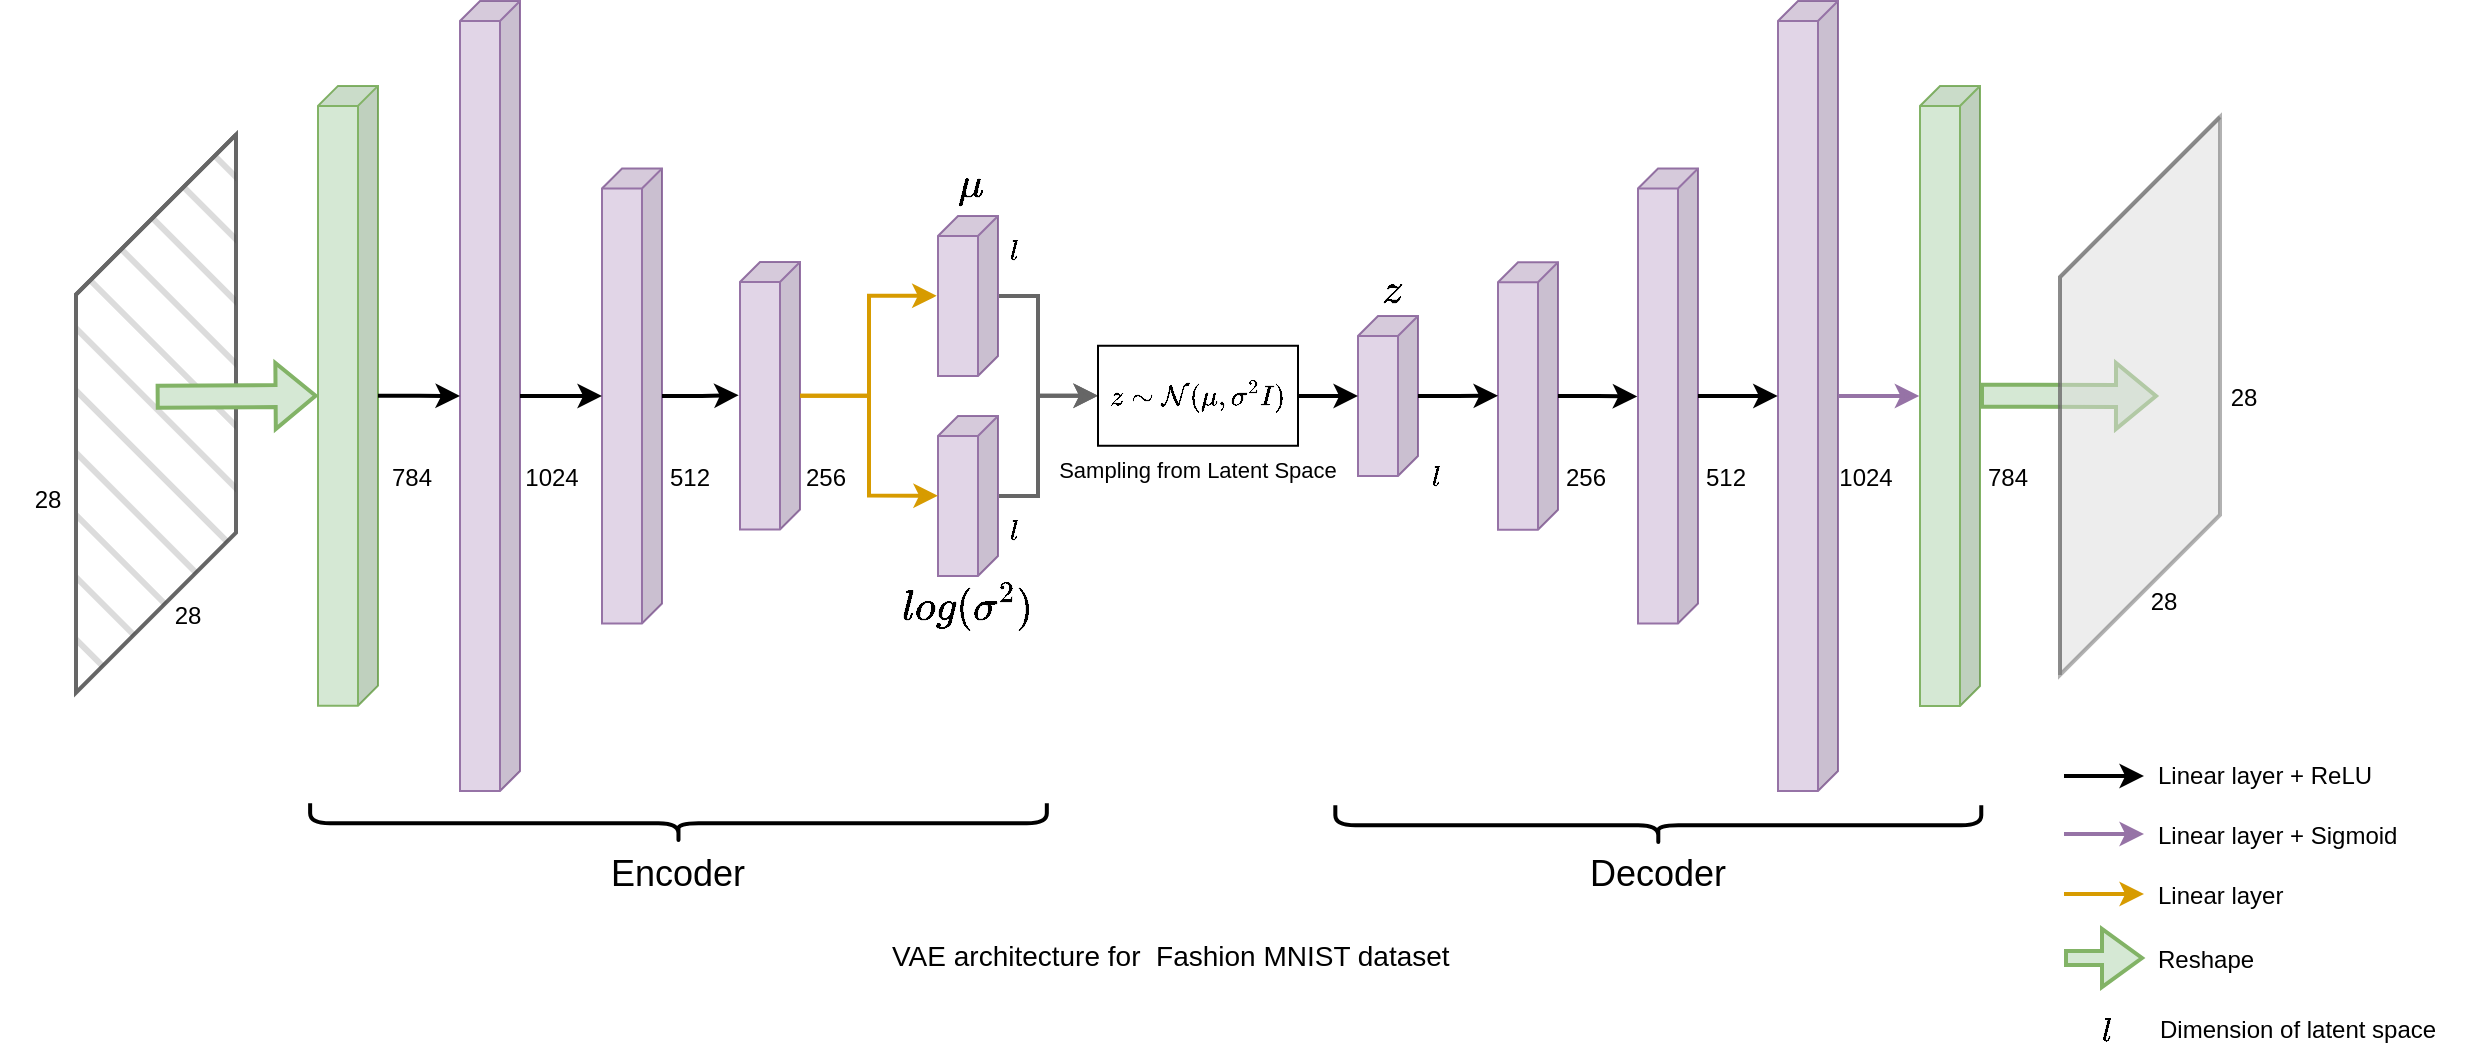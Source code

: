 <mxfile version="23.0.2" type="device">
  <diagram name="Page-1" id="9jqJuS_wZ6nRy9qb9Rd4">
    <mxGraphModel dx="3021" dy="1155" grid="1" gridSize="10" guides="1" tooltips="1" connect="1" arrows="1" fold="1" page="1" pageScale="1" pageWidth="827" pageHeight="1169" math="1" shadow="0">
      <root>
        <mxCell id="0" />
        <mxCell id="1" parent="0" />
        <mxCell id="nLyunpS9cHw3wHEgW1xE-66" value="" style="html=1;labelBackgroundColor=#ffffff;endArrow=classic;endFill=1;jettySize=auto;orthogonalLoop=1;strokeWidth=2;fontSize=14;rounded=0;exitX=0.502;exitY=0.47;exitDx=0;exitDy=0;exitPerimeter=0;shape=flexArrow;fillColor=#d5e8d4;strokeColor=#82b366;" edge="1" parent="1">
          <mxGeometry width="60" height="60" relative="1" as="geometry">
            <mxPoint x="831" y="304.88" as="sourcePoint" />
            <mxPoint x="920" y="305" as="targetPoint" />
          </mxGeometry>
        </mxCell>
        <mxCell id="nLyunpS9cHw3wHEgW1xE-1" value="" style="shape=cube;whiteSpace=wrap;html=1;boundedLbl=1;backgroundOutline=1;darkOpacity=0.05;darkOpacity2=0.1;flipH=1;flipV=0;size=80;fillColor=#f5f5f5;strokeColor=#666666;fontColor=#333333;fillStyle=hatch;strokeWidth=2;" vertex="1" parent="1">
          <mxGeometry x="-121" y="174.3" width="80" height="279" as="geometry" />
        </mxCell>
        <mxCell id="nLyunpS9cHw3wHEgW1xE-2" value="" style="shape=cube;whiteSpace=wrap;html=1;boundedLbl=1;backgroundOutline=1;darkOpacity=0.05;darkOpacity2=0.1;flipH=1;size=10;fillColor=#d5e8d4;strokeColor=#82b366;" vertex="1" parent="1">
          <mxGeometry y="149.94" width="30" height="309.88" as="geometry" />
        </mxCell>
        <mxCell id="nLyunpS9cHw3wHEgW1xE-3" value="" style="shape=cube;whiteSpace=wrap;html=1;boundedLbl=1;backgroundOutline=1;darkOpacity=0.05;darkOpacity2=0.1;flipH=1;size=10;fillColor=#e1d5e7;strokeColor=#9673a6;" vertex="1" parent="1">
          <mxGeometry x="71" y="107.5" width="30" height="395" as="geometry" />
        </mxCell>
        <mxCell id="nLyunpS9cHw3wHEgW1xE-4" value="" style="shape=cube;whiteSpace=wrap;html=1;boundedLbl=1;backgroundOutline=1;darkOpacity=0.05;darkOpacity2=0.1;flipH=1;size=10;fillColor=#e1d5e7;strokeColor=#9673a6;" vertex="1" parent="1">
          <mxGeometry x="142" y="191.25" width="30" height="227.5" as="geometry" />
        </mxCell>
        <mxCell id="nLyunpS9cHw3wHEgW1xE-5" value="" style="shape=cube;whiteSpace=wrap;html=1;boundedLbl=1;backgroundOutline=1;darkOpacity=0.05;darkOpacity2=0.1;flipH=1;size=10;fillColor=#e1d5e7;strokeColor=#9673a6;" vertex="1" parent="1">
          <mxGeometry x="211" y="238" width="30" height="133.75" as="geometry" />
        </mxCell>
        <mxCell id="nLyunpS9cHw3wHEgW1xE-42" style="edgeStyle=orthogonalEdgeStyle;rounded=0;orthogonalLoop=1;jettySize=auto;html=1;entryX=0;entryY=0.5;entryDx=0;entryDy=0;strokeWidth=2;fillColor=#f5f5f5;strokeColor=#666666;" edge="1" parent="1" source="nLyunpS9cHw3wHEgW1xE-6" target="nLyunpS9cHw3wHEgW1xE-34">
          <mxGeometry relative="1" as="geometry">
            <mxPoint x="320" y="305" as="targetPoint" />
            <Array as="points">
              <mxPoint x="360" y="255" />
              <mxPoint x="360" y="305" />
            </Array>
          </mxGeometry>
        </mxCell>
        <mxCell id="nLyunpS9cHw3wHEgW1xE-6" value="" style="shape=cube;whiteSpace=wrap;html=1;boundedLbl=1;backgroundOutline=1;darkOpacity=0.05;darkOpacity2=0.1;flipH=1;size=10;fillColor=#e1d5e7;strokeColor=#9673a6;" vertex="1" parent="1">
          <mxGeometry x="310" y="215" width="30" height="80" as="geometry" />
        </mxCell>
        <mxCell id="nLyunpS9cHw3wHEgW1xE-10" value="" style="shape=cube;whiteSpace=wrap;html=1;boundedLbl=1;backgroundOutline=1;darkOpacity=0.05;darkOpacity2=0.1;flipH=1;size=10;fillColor=#e1d5e7;strokeColor=#9673a6;" vertex="1" parent="1">
          <mxGeometry x="590" y="238.12" width="30" height="133.75" as="geometry" />
        </mxCell>
        <mxCell id="nLyunpS9cHw3wHEgW1xE-11" value="" style="shape=cube;whiteSpace=wrap;html=1;boundedLbl=1;backgroundOutline=1;darkOpacity=0.05;darkOpacity2=0.1;flipH=1;size=10;fillColor=#e1d5e7;strokeColor=#9673a6;" vertex="1" parent="1">
          <mxGeometry x="660" y="191.25" width="30" height="227.5" as="geometry" />
        </mxCell>
        <mxCell id="nLyunpS9cHw3wHEgW1xE-12" value="" style="shape=cube;whiteSpace=wrap;html=1;boundedLbl=1;backgroundOutline=1;darkOpacity=0.05;darkOpacity2=0.1;flipH=1;size=10;fillColor=#e1d5e7;strokeColor=#9673a6;" vertex="1" parent="1">
          <mxGeometry x="730" y="107.5" width="30" height="395" as="geometry" />
        </mxCell>
        <mxCell id="nLyunpS9cHw3wHEgW1xE-43" style="edgeStyle=orthogonalEdgeStyle;rounded=0;orthogonalLoop=1;jettySize=auto;html=1;entryX=0;entryY=0.5;entryDx=0;entryDy=0;strokeWidth=2;fillColor=#f5f5f5;strokeColor=#666666;" edge="1" parent="1" source="nLyunpS9cHw3wHEgW1xE-13" target="nLyunpS9cHw3wHEgW1xE-34">
          <mxGeometry relative="1" as="geometry">
            <mxPoint x="330" y="305" as="targetPoint" />
            <Array as="points">
              <mxPoint x="360" y="355" />
              <mxPoint x="360" y="305" />
            </Array>
          </mxGeometry>
        </mxCell>
        <mxCell id="nLyunpS9cHw3wHEgW1xE-13" value="" style="shape=cube;whiteSpace=wrap;html=1;boundedLbl=1;backgroundOutline=1;darkOpacity=0.05;darkOpacity2=0.1;flipH=1;size=10;fillColor=#e1d5e7;strokeColor=#9673a6;" vertex="1" parent="1">
          <mxGeometry x="310" y="315" width="30" height="80" as="geometry" />
        </mxCell>
        <mxCell id="nLyunpS9cHw3wHEgW1xE-14" value="" style="shape=cube;whiteSpace=wrap;html=1;boundedLbl=1;backgroundOutline=1;darkOpacity=0.05;darkOpacity2=0.1;flipH=1;size=10;fillColor=#e1d5e7;strokeColor=#9673a6;" vertex="1" parent="1">
          <mxGeometry x="520" y="265" width="30" height="80" as="geometry" />
        </mxCell>
        <mxCell id="nLyunpS9cHw3wHEgW1xE-15" value="" style="shape=cube;whiteSpace=wrap;html=1;boundedLbl=1;backgroundOutline=1;darkOpacity=0.05;darkOpacity2=0.1;flipH=1;size=10;fillColor=#d5e8d4;strokeColor=#82b366;" vertex="1" parent="1">
          <mxGeometry x="801" y="150" width="30" height="310" as="geometry" />
        </mxCell>
        <mxCell id="nLyunpS9cHw3wHEgW1xE-16" value="" style="shape=curlyBracket;whiteSpace=wrap;html=1;rounded=1;labelPosition=left;verticalLabelPosition=middle;align=right;verticalAlign=middle;rotation=-90;strokeWidth=2;" vertex="1" parent="1">
          <mxGeometry x="170.24" y="334.47" width="20" height="368.35" as="geometry" />
        </mxCell>
        <mxCell id="nLyunpS9cHw3wHEgW1xE-17" value="" style="shape=curlyBracket;whiteSpace=wrap;html=1;rounded=1;labelPosition=left;verticalLabelPosition=middle;align=right;verticalAlign=middle;rotation=-90;strokeWidth=2;" vertex="1" parent="1">
          <mxGeometry x="660.15" y="358.15" width="20" height="322.97" as="geometry" />
        </mxCell>
        <mxCell id="nLyunpS9cHw3wHEgW1xE-18" value="&lt;font style=&quot;font-size: 18px;&quot;&gt;Encoder&lt;/font&gt;" style="text;html=1;strokeColor=none;fillColor=none;align=center;verticalAlign=middle;whiteSpace=wrap;rounded=0;" vertex="1" parent="1">
          <mxGeometry x="135.24" y="534" width="90" height="20" as="geometry" />
        </mxCell>
        <mxCell id="nLyunpS9cHw3wHEgW1xE-19" value="&lt;font style=&quot;font-size: 18px;&quot;&gt;Decoder&lt;/font&gt;" style="text;html=1;strokeColor=none;fillColor=none;align=center;verticalAlign=middle;whiteSpace=wrap;rounded=0;" vertex="1" parent="1">
          <mxGeometry x="625.15" y="534" width="90" height="20" as="geometry" />
        </mxCell>
        <mxCell id="nLyunpS9cHw3wHEgW1xE-32" value="&lt;font style=&quot;font-size: 18px;&quot;&gt;$$\mu$$&lt;/font&gt;" style="text;html=1;strokeColor=none;fillColor=none;align=left;verticalAlign=middle;whiteSpace=wrap;rounded=0;" vertex="1" parent="1">
          <mxGeometry x="318" y="185" width="20" height="30" as="geometry" />
        </mxCell>
        <mxCell id="nLyunpS9cHw3wHEgW1xE-33" value="&lt;font style=&quot;font-size: 18px;&quot;&gt;$$log(\sigma^2)$$&lt;/font&gt;" style="text;html=1;strokeColor=none;fillColor=none;align=left;verticalAlign=middle;whiteSpace=wrap;rounded=0;" vertex="1" parent="1">
          <mxGeometry x="290" y="395" width="70" height="30" as="geometry" />
        </mxCell>
        <mxCell id="nLyunpS9cHw3wHEgW1xE-36" value="&lt;font style=&quot;font-size: 18px;&quot;&gt;$$z$$&lt;/font&gt;" style="text;html=1;strokeColor=none;fillColor=none;align=left;verticalAlign=middle;whiteSpace=wrap;rounded=0;" vertex="1" parent="1">
          <mxGeometry x="530" y="238" width="20" height="30" as="geometry" />
        </mxCell>
        <mxCell id="nLyunpS9cHw3wHEgW1xE-37" style="edgeStyle=orthogonalEdgeStyle;rounded=0;orthogonalLoop=1;jettySize=auto;html=1;entryX=1.023;entryY=0.499;entryDx=0;entryDy=0;entryPerimeter=0;strokeWidth=2;fillColor=#ffe6cc;strokeColor=#d79b00;" edge="1" parent="1" source="nLyunpS9cHw3wHEgW1xE-5" target="nLyunpS9cHw3wHEgW1xE-6">
          <mxGeometry relative="1" as="geometry" />
        </mxCell>
        <mxCell id="nLyunpS9cHw3wHEgW1xE-38" style="edgeStyle=orthogonalEdgeStyle;rounded=0;orthogonalLoop=1;jettySize=auto;html=1;entryX=1.002;entryY=0.498;entryDx=0;entryDy=0;entryPerimeter=0;strokeWidth=2;fillColor=#ffe6cc;strokeColor=#d79b00;" edge="1" parent="1" source="nLyunpS9cHw3wHEgW1xE-5" target="nLyunpS9cHw3wHEgW1xE-13">
          <mxGeometry relative="1" as="geometry" />
        </mxCell>
        <mxCell id="nLyunpS9cHw3wHEgW1xE-41" style="edgeStyle=orthogonalEdgeStyle;rounded=0;orthogonalLoop=1;jettySize=auto;html=1;strokeWidth=2;" edge="1" parent="1" source="nLyunpS9cHw3wHEgW1xE-34">
          <mxGeometry relative="1" as="geometry">
            <mxPoint x="520" y="305" as="targetPoint" />
            <Array as="points">
              <mxPoint x="440" y="305" />
              <mxPoint x="440" y="305" />
            </Array>
          </mxGeometry>
        </mxCell>
        <mxCell id="nLyunpS9cHw3wHEgW1xE-44" style="edgeStyle=orthogonalEdgeStyle;rounded=0;orthogonalLoop=1;jettySize=auto;html=1;entryX=1;entryY=0.5;entryDx=0;entryDy=0;entryPerimeter=0;strokeWidth=2;" edge="1" parent="1" source="nLyunpS9cHw3wHEgW1xE-3" target="nLyunpS9cHw3wHEgW1xE-4">
          <mxGeometry relative="1" as="geometry" />
        </mxCell>
        <mxCell id="nLyunpS9cHw3wHEgW1xE-45" style="edgeStyle=orthogonalEdgeStyle;rounded=0;orthogonalLoop=1;jettySize=auto;html=1;entryX=1.022;entryY=0.498;entryDx=0;entryDy=0;entryPerimeter=0;strokeWidth=2;" edge="1" parent="1" source="nLyunpS9cHw3wHEgW1xE-4" target="nLyunpS9cHw3wHEgW1xE-5">
          <mxGeometry relative="1" as="geometry" />
        </mxCell>
        <mxCell id="nLyunpS9cHw3wHEgW1xE-47" style="edgeStyle=orthogonalEdgeStyle;rounded=0;orthogonalLoop=1;jettySize=auto;html=1;entryX=1;entryY=0.5;entryDx=0;entryDy=0;entryPerimeter=0;strokeWidth=2;" edge="1" parent="1" source="nLyunpS9cHw3wHEgW1xE-2" target="nLyunpS9cHw3wHEgW1xE-3">
          <mxGeometry relative="1" as="geometry" />
        </mxCell>
        <mxCell id="nLyunpS9cHw3wHEgW1xE-48" style="edgeStyle=orthogonalEdgeStyle;rounded=0;orthogonalLoop=1;jettySize=auto;html=1;entryX=0.999;entryY=0.499;entryDx=0;entryDy=0;entryPerimeter=0;strokeWidth=2;" edge="1" parent="1" source="nLyunpS9cHw3wHEgW1xE-14" target="nLyunpS9cHw3wHEgW1xE-10">
          <mxGeometry relative="1" as="geometry" />
        </mxCell>
        <mxCell id="nLyunpS9cHw3wHEgW1xE-49" style="edgeStyle=orthogonalEdgeStyle;rounded=0;orthogonalLoop=1;jettySize=auto;html=1;entryX=1.012;entryY=0.501;entryDx=0;entryDy=0;entryPerimeter=0;strokeWidth=2;" edge="1" parent="1" source="nLyunpS9cHw3wHEgW1xE-10" target="nLyunpS9cHw3wHEgW1xE-11">
          <mxGeometry relative="1" as="geometry" />
        </mxCell>
        <mxCell id="nLyunpS9cHw3wHEgW1xE-50" style="edgeStyle=orthogonalEdgeStyle;rounded=0;orthogonalLoop=1;jettySize=auto;html=1;entryX=1.005;entryY=0.5;entryDx=0;entryDy=0;entryPerimeter=0;strokeWidth=2;" edge="1" parent="1" source="nLyunpS9cHw3wHEgW1xE-11" target="nLyunpS9cHw3wHEgW1xE-12">
          <mxGeometry relative="1" as="geometry" />
        </mxCell>
        <mxCell id="nLyunpS9cHw3wHEgW1xE-51" style="edgeStyle=orthogonalEdgeStyle;rounded=0;orthogonalLoop=1;jettySize=auto;html=1;entryX=1.012;entryY=0.5;entryDx=0;entryDy=0;entryPerimeter=0;strokeWidth=2;fillColor=#e1d5e7;strokeColor=#9673a6;" edge="1" parent="1" source="nLyunpS9cHw3wHEgW1xE-12" target="nLyunpS9cHw3wHEgW1xE-15">
          <mxGeometry relative="1" as="geometry" />
        </mxCell>
        <mxCell id="nLyunpS9cHw3wHEgW1xE-53" value="VAE architecture for&amp;nbsp; Fashion MNIST dataset" style="text;html=1;strokeColor=none;fillColor=none;align=left;verticalAlign=middle;whiteSpace=wrap;rounded=0;fontSize=14;" vertex="1" parent="1">
          <mxGeometry x="285" y="560" width="310" height="50" as="geometry" />
        </mxCell>
        <mxCell id="nLyunpS9cHw3wHEgW1xE-54" value="256" style="text;html=1;strokeColor=none;fillColor=none;align=center;verticalAlign=middle;whiteSpace=wrap;rounded=0;" vertex="1" parent="1">
          <mxGeometry x="230" y="332.75" width="48.3" height="26.97" as="geometry" />
        </mxCell>
        <mxCell id="nLyunpS9cHw3wHEgW1xE-55" value="512" style="text;html=1;strokeColor=none;fillColor=none;align=center;verticalAlign=middle;whiteSpace=wrap;rounded=0;" vertex="1" parent="1">
          <mxGeometry x="161.57" y="332.75" width="48.3" height="26.97" as="geometry" />
        </mxCell>
        <mxCell id="nLyunpS9cHw3wHEgW1xE-56" value="1024" style="text;html=1;strokeColor=none;fillColor=none;align=center;verticalAlign=middle;whiteSpace=wrap;rounded=0;" vertex="1" parent="1">
          <mxGeometry x="92.85" y="332.06" width="48.3" height="26.97" as="geometry" />
        </mxCell>
        <mxCell id="nLyunpS9cHw3wHEgW1xE-57" value="784" style="text;html=1;strokeColor=none;fillColor=none;align=center;verticalAlign=middle;whiteSpace=wrap;rounded=0;" vertex="1" parent="1">
          <mxGeometry x="22.7" y="332.75" width="48.3" height="26.97" as="geometry" />
        </mxCell>
        <mxCell id="nLyunpS9cHw3wHEgW1xE-58" value="1024" style="text;html=1;strokeColor=none;fillColor=none;align=center;verticalAlign=middle;whiteSpace=wrap;rounded=0;" vertex="1" parent="1">
          <mxGeometry x="749.7" y="332.75" width="48.3" height="26.97" as="geometry" />
        </mxCell>
        <mxCell id="nLyunpS9cHw3wHEgW1xE-59" value="512" style="text;html=1;strokeColor=none;fillColor=none;align=center;verticalAlign=middle;whiteSpace=wrap;rounded=0;" vertex="1" parent="1">
          <mxGeometry x="680.27" y="332.75" width="48.3" height="26.97" as="geometry" />
        </mxCell>
        <mxCell id="nLyunpS9cHw3wHEgW1xE-60" value="256" style="text;html=1;strokeColor=none;fillColor=none;align=center;verticalAlign=middle;whiteSpace=wrap;rounded=0;" vertex="1" parent="1">
          <mxGeometry x="610.0" y="332.75" width="48.3" height="26.97" as="geometry" />
        </mxCell>
        <mxCell id="nLyunpS9cHw3wHEgW1xE-61" value="$$l$$" style="text;html=1;strokeColor=none;fillColor=none;align=center;verticalAlign=middle;whiteSpace=wrap;rounded=0;" vertex="1" parent="1">
          <mxGeometry x="534.97" y="332.06" width="48.3" height="26.97" as="geometry" />
        </mxCell>
        <mxCell id="nLyunpS9cHw3wHEgW1xE-67" value="" style="group" vertex="1" connectable="0" parent="1">
          <mxGeometry x="390" y="279.88" width="100" height="50" as="geometry" />
        </mxCell>
        <mxCell id="nLyunpS9cHw3wHEgW1xE-34" value="" style="rounded=0;whiteSpace=wrap;html=1;" vertex="1" parent="nLyunpS9cHw3wHEgW1xE-67">
          <mxGeometry width="100" height="50" as="geometry" />
        </mxCell>
        <mxCell id="nLyunpS9cHw3wHEgW1xE-35" value="$$z\sim\mathcal{N}(\mu,\sigma^2I)$$" style="text;html=1;strokeColor=none;fillColor=none;align=center;verticalAlign=middle;whiteSpace=wrap;rounded=0;" vertex="1" parent="nLyunpS9cHw3wHEgW1xE-67">
          <mxGeometry x="4.5" y="10.12" width="90" height="30" as="geometry" />
        </mxCell>
        <mxCell id="nLyunpS9cHw3wHEgW1xE-68" value="$$l$$" style="text;html=1;strokeColor=none;fillColor=none;align=center;verticalAlign=middle;whiteSpace=wrap;rounded=0;" vertex="1" parent="1">
          <mxGeometry x="324" y="359.03" width="48.3" height="26.97" as="geometry" />
        </mxCell>
        <mxCell id="nLyunpS9cHw3wHEgW1xE-69" value="$$l$$" style="text;html=1;strokeColor=none;fillColor=none;align=center;verticalAlign=middle;whiteSpace=wrap;rounded=0;" vertex="1" parent="1">
          <mxGeometry x="324" y="220.0" width="48.3" height="26.97" as="geometry" />
        </mxCell>
        <mxCell id="nLyunpS9cHw3wHEgW1xE-70" value="" style="shape=cube;whiteSpace=wrap;html=1;boundedLbl=1;backgroundOutline=1;darkOpacity=0.05;darkOpacity2=0.1;flipH=1;flipV=0;size=80;fillColor=#f5f5f5;strokeColor=#666666;fontColor=#333333;fillStyle=solid;strokeWidth=2;opacity=50;" vertex="1" parent="1">
          <mxGeometry x="871" y="165.5" width="80" height="279" as="geometry" />
        </mxCell>
        <mxCell id="nLyunpS9cHw3wHEgW1xE-65" value="" style="html=1;labelBackgroundColor=#ffffff;endArrow=classic;endFill=1;jettySize=auto;orthogonalLoop=1;strokeWidth=2;fontSize=14;rounded=0;entryX=1.007;entryY=0.5;entryDx=0;entryDy=0;entryPerimeter=0;exitX=0.502;exitY=0.47;exitDx=0;exitDy=0;exitPerimeter=0;shape=flexArrow;fillColor=#d5e8d4;strokeColor=#82b366;" edge="1" parent="1" source="nLyunpS9cHw3wHEgW1xE-1" target="nLyunpS9cHw3wHEgW1xE-2">
          <mxGeometry width="60" height="60" relative="1" as="geometry">
            <mxPoint x="30" y="310" as="sourcePoint" />
            <mxPoint x="10" y="140" as="targetPoint" />
          </mxGeometry>
        </mxCell>
        <mxCell id="nLyunpS9cHw3wHEgW1xE-74" value="784" style="text;html=1;strokeColor=none;fillColor=none;align=center;verticalAlign=middle;whiteSpace=wrap;rounded=0;" vertex="1" parent="1">
          <mxGeometry x="820.7" y="332.06" width="48.3" height="26.97" as="geometry" />
        </mxCell>
        <mxCell id="nLyunpS9cHw3wHEgW1xE-75" value="28" style="text;html=1;strokeColor=none;fillColor=none;align=center;verticalAlign=middle;whiteSpace=wrap;rounded=0;" vertex="1" parent="1">
          <mxGeometry x="-89.3" y="401.47" width="48.3" height="26.97" as="geometry" />
        </mxCell>
        <mxCell id="nLyunpS9cHw3wHEgW1xE-76" value="28" style="text;html=1;strokeColor=none;fillColor=none;align=center;verticalAlign=middle;whiteSpace=wrap;rounded=0;" vertex="1" parent="1">
          <mxGeometry x="-159" y="343.78" width="48.3" height="26.97" as="geometry" />
        </mxCell>
        <mxCell id="nLyunpS9cHw3wHEgW1xE-77" value="28" style="text;html=1;strokeColor=none;fillColor=none;align=center;verticalAlign=middle;whiteSpace=wrap;rounded=0;" vertex="1" parent="1">
          <mxGeometry x="939" y="292.03" width="48.3" height="26.97" as="geometry" />
        </mxCell>
        <mxCell id="nLyunpS9cHw3wHEgW1xE-78" value="28" style="text;html=1;strokeColor=none;fillColor=none;align=center;verticalAlign=middle;whiteSpace=wrap;rounded=0;" vertex="1" parent="1">
          <mxGeometry x="898.7" y="394.03" width="48.3" height="26.97" as="geometry" />
        </mxCell>
        <mxCell id="nLyunpS9cHw3wHEgW1xE-79" style="edgeStyle=orthogonalEdgeStyle;rounded=0;orthogonalLoop=1;jettySize=auto;html=1;strokeWidth=2;" edge="1" parent="1">
          <mxGeometry relative="1" as="geometry">
            <mxPoint x="889.85" y="495" as="sourcePoint" />
            <mxPoint x="913" y="495" as="targetPoint" />
            <Array as="points">
              <mxPoint x="873.01" y="495" />
              <mxPoint x="873.01" y="495" />
            </Array>
          </mxGeometry>
        </mxCell>
        <mxCell id="nLyunpS9cHw3wHEgW1xE-80" value="" style="html=1;labelBackgroundColor=#ffffff;endArrow=classic;endFill=1;jettySize=auto;orthogonalLoop=1;strokeWidth=2;fontSize=14;rounded=0;shape=flexArrow;fillColor=#d5e8d4;strokeColor=#82b366;width=6;endSize=6;targetPerimeterSpacing=0;sourcePerimeterSpacing=0;startSize=6;" edge="1" parent="1">
          <mxGeometry width="60" height="60" relative="1" as="geometry">
            <mxPoint x="873" y="586" as="sourcePoint" />
            <mxPoint x="913" y="586" as="targetPoint" />
            <Array as="points" />
          </mxGeometry>
        </mxCell>
        <mxCell id="nLyunpS9cHw3wHEgW1xE-81" value="Linear layer + ReLU" style="text;html=1;strokeColor=none;fillColor=none;align=left;verticalAlign=middle;whiteSpace=wrap;rounded=0;" vertex="1" parent="1">
          <mxGeometry x="918" y="480" width="155" height="30" as="geometry" />
        </mxCell>
        <mxCell id="nLyunpS9cHw3wHEgW1xE-82" style="edgeStyle=orthogonalEdgeStyle;rounded=0;orthogonalLoop=1;jettySize=auto;html=1;strokeWidth=2;fillColor=#e1d5e7;strokeColor=#9673a6;" edge="1" parent="1">
          <mxGeometry relative="1" as="geometry">
            <mxPoint x="889.85" y="524" as="sourcePoint" />
            <mxPoint x="913" y="524" as="targetPoint" />
            <Array as="points">
              <mxPoint x="873.01" y="524" />
              <mxPoint x="873.01" y="524" />
            </Array>
          </mxGeometry>
        </mxCell>
        <mxCell id="nLyunpS9cHw3wHEgW1xE-83" value="Linear layer + Sigmoid" style="text;html=1;strokeColor=none;fillColor=none;align=left;verticalAlign=middle;whiteSpace=wrap;rounded=0;" vertex="1" parent="1">
          <mxGeometry x="918" y="510" width="155" height="30" as="geometry" />
        </mxCell>
        <mxCell id="nLyunpS9cHw3wHEgW1xE-84" value="Reshape" style="text;html=1;strokeColor=none;fillColor=none;align=left;verticalAlign=middle;whiteSpace=wrap;rounded=0;" vertex="1" parent="1">
          <mxGeometry x="918" y="572" width="155" height="30" as="geometry" />
        </mxCell>
        <mxCell id="nLyunpS9cHw3wHEgW1xE-85" value="Sampling from Latent Space" style="text;html=1;strokeColor=none;fillColor=none;align=center;verticalAlign=middle;whiteSpace=wrap;rounded=0;fontSize=11;" vertex="1" parent="1">
          <mxGeometry x="365.07" y="329.88" width="149.85" height="24" as="geometry" />
        </mxCell>
        <mxCell id="nLyunpS9cHw3wHEgW1xE-86" style="edgeStyle=orthogonalEdgeStyle;rounded=0;orthogonalLoop=1;jettySize=auto;html=1;strokeWidth=2;fillColor=#ffe6cc;strokeColor=#d79b00;" edge="1" parent="1">
          <mxGeometry relative="1" as="geometry">
            <mxPoint x="889.85" y="554" as="sourcePoint" />
            <mxPoint x="913" y="554" as="targetPoint" />
            <Array as="points">
              <mxPoint x="873.01" y="554" />
              <mxPoint x="873.01" y="554" />
            </Array>
          </mxGeometry>
        </mxCell>
        <mxCell id="nLyunpS9cHw3wHEgW1xE-87" value="Linear layer" style="text;html=1;strokeColor=none;fillColor=none;align=left;verticalAlign=middle;whiteSpace=wrap;rounded=0;" vertex="1" parent="1">
          <mxGeometry x="918" y="540" width="155" height="30" as="geometry" />
        </mxCell>
        <mxCell id="nLyunpS9cHw3wHEgW1xE-88" value="$$l$$" style="text;html=1;strokeColor=none;fillColor=none;align=center;verticalAlign=middle;whiteSpace=wrap;rounded=0;fontSize=14;" vertex="1" parent="1">
          <mxGeometry x="869.7" y="610" width="48.3" height="26.97" as="geometry" />
        </mxCell>
        <mxCell id="nLyunpS9cHw3wHEgW1xE-89" value="Dimension of latent space" style="text;html=1;strokeColor=none;fillColor=none;align=left;verticalAlign=middle;whiteSpace=wrap;rounded=0;" vertex="1" parent="1">
          <mxGeometry x="919" y="606.97" width="155" height="30" as="geometry" />
        </mxCell>
      </root>
    </mxGraphModel>
  </diagram>
</mxfile>
